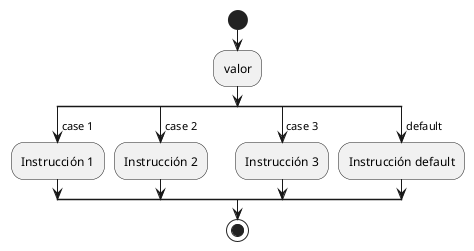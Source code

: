 @startuml

start
:valor;
split
  -> case 1;
  :Instrucción 1;
split again
  -> case 2;
  :Instrucción 2;
split again
  -> case 3;
  :Instrucción 3;
split again
  -> default;
  :Instrucción default;
end split
stop
@enduml